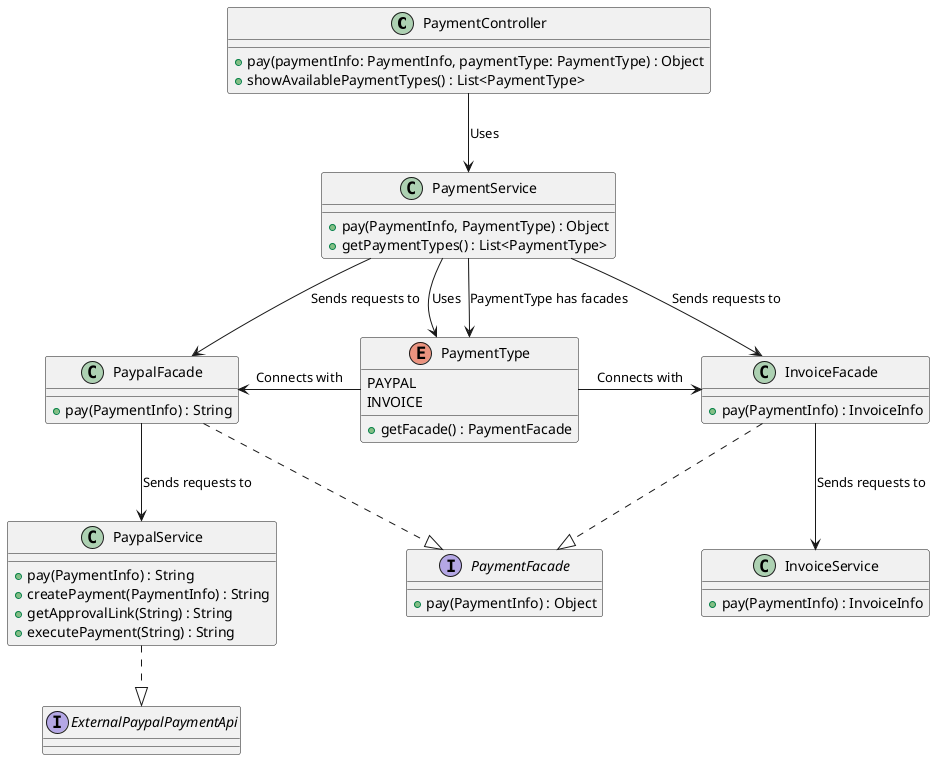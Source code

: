 @startuml

class PaymentController {
    + pay(paymentInfo: PaymentInfo, paymentType: PaymentType) : Object
    + showAvailablePaymentTypes() : List<PaymentType>
}

class PaymentService {
    + pay(PaymentInfo, PaymentType) : Object
    + getPaymentTypes() : List<PaymentType>
}

enum PaymentType {
    PAYPAL
    INVOICE
}

interface PaymentFacade {
    + pay(PaymentInfo) : Object
}

class PaypalFacade {
    + pay(PaymentInfo) : String
}

class InvoiceFacade {
    + pay(PaymentInfo) : InvoiceInfo
}

class PaypalService {
    + pay(PaymentInfo) : String
    + createPayment(PaymentInfo) : String
    + getApprovalLink(String) : String
    + executePayment(String) : String
}

class InvoiceService {
    + pay(PaymentInfo) : InvoiceInfo
}

interface ExternalPaypalPaymentApi {
}

PaymentController -DOWN-> PaymentService : "Uses"
PaymentService --> PaymentType : "Uses"
PaymentService -DOWN-> PaypalFacade : "Sends requests to"
PaymentService -DOWN-> InvoiceFacade : "Sends requests to"
PaymentService -DOWN-> PaymentType : "PaymentType has facades"

PaymentType : +getFacade() : PaymentFacade
PaymentType -LEFT-> PaypalFacade : "Connects with"
PaymentType -RIGHT-> InvoiceFacade : "Connects with"

PaypalFacade ..|> PaymentFacade
InvoiceFacade ..|> PaymentFacade

PaypalFacade --> PaypalService : "Sends requests to"
InvoiceFacade --> InvoiceService : "Sends requests to"

PaypalService ..|> ExternalPaypalPaymentApi

@enduml
